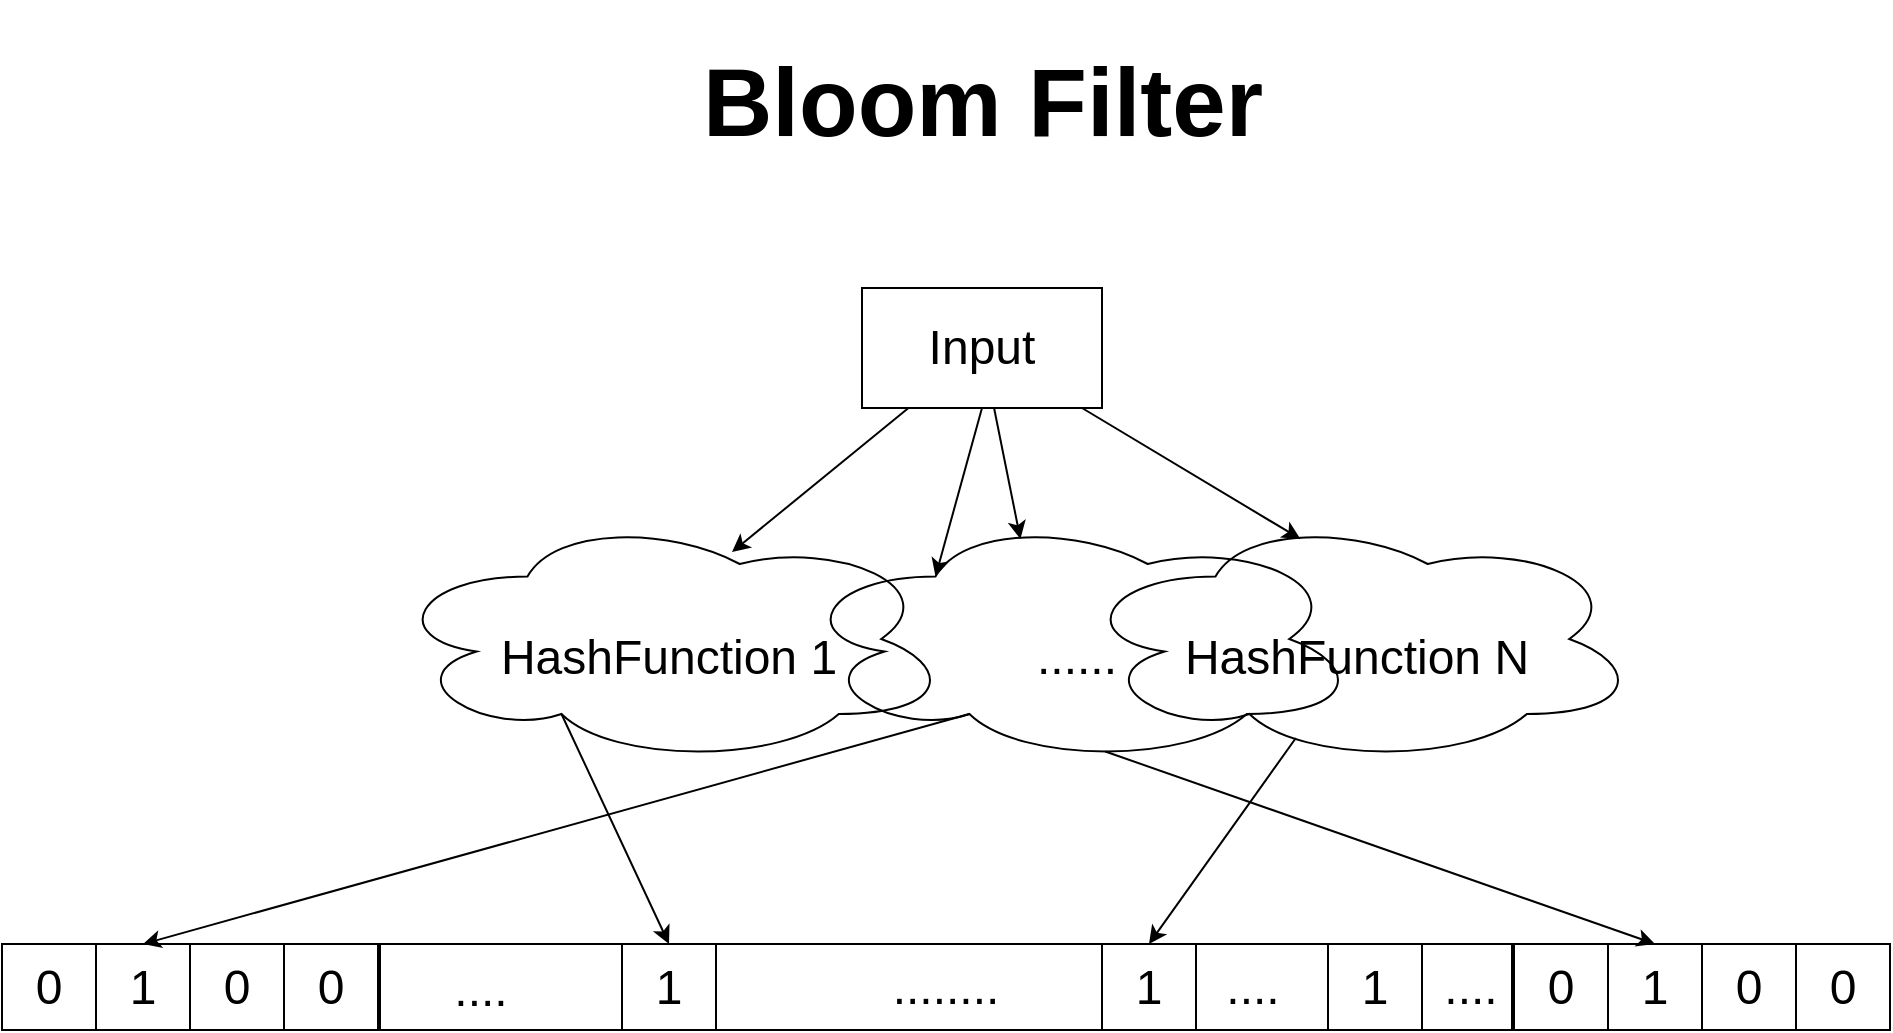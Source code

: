 <mxfile>
    <diagram id="5YO7ihRoi8k78nAKadNr" name="Page-1">
        <mxGraphModel dx="2639" dy="1162" grid="0" gridSize="10" guides="1" tooltips="1" connect="1" arrows="1" fold="1" page="1" pageScale="1" pageWidth="1600" pageHeight="1200" background="#ffffff" math="0" shadow="0">
            <root>
                <mxCell id="0"/>
                <mxCell id="1" parent="0"/>
                <mxCell id="2" value="&lt;h1&gt;&lt;font style=&quot;font-size: 48px;&quot; color=&quot;#000000&quot;&gt;Bloom Filter&lt;/font&gt;&lt;/h1&gt;" style="text;html=1;align=center;verticalAlign=middle;resizable=0;points=[];autosize=1;strokeColor=none;fillColor=none;" vertex="1" parent="1">
                    <mxGeometry x="651" y="265" width="298" height="102" as="geometry"/>
                </mxCell>
                <mxCell id="35" style="edgeStyle=none;html=1;exitX=0.31;exitY=0.8;exitDx=0;exitDy=0;exitPerimeter=0;entryX=0.5;entryY=0;entryDx=0;entryDy=0;fontSize=24;fontColor=#000000;strokeColor=#000000;" edge="1" parent="1" source="3" target="26">
                    <mxGeometry relative="1" as="geometry"/>
                </mxCell>
                <mxCell id="3" value="&lt;font style=&quot;font-size: 24px;&quot;&gt;HashFunction 1&lt;/font&gt;" style="ellipse;shape=cloud;whiteSpace=wrap;html=1;fontSize=48;fontColor=#000000;fillColor=none;strokeColor=#000000;" vertex="1" parent="1">
                    <mxGeometry x="502" y="522" width="283" height="125" as="geometry"/>
                </mxCell>
                <mxCell id="37" style="edgeStyle=none;html=1;entryX=0.5;entryY=0;entryDx=0;entryDy=0;strokeColor=#000000;fontSize=24;fontColor=#000000;exitX=0.55;exitY=0.95;exitDx=0;exitDy=0;exitPerimeter=0;" edge="1" parent="1" source="4" target="18">
                    <mxGeometry relative="1" as="geometry"/>
                </mxCell>
                <mxCell id="40" style="edgeStyle=none;html=1;entryX=0.5;entryY=0;entryDx=0;entryDy=0;strokeColor=#000000;fontSize=24;fontColor=#000000;exitX=0.31;exitY=0.8;exitDx=0;exitDy=0;exitPerimeter=0;" edge="1" parent="1" source="4" target="12">
                    <mxGeometry relative="1" as="geometry"/>
                </mxCell>
                <mxCell id="4" value="&lt;font style=&quot;font-size: 24px;&quot;&gt;......&lt;/font&gt;" style="ellipse;shape=cloud;whiteSpace=wrap;html=1;fontSize=48;fontColor=#000000;fillColor=none;strokeColor=#000000;" vertex="1" parent="1">
                    <mxGeometry x="706" y="522" width="283" height="125" as="geometry"/>
                </mxCell>
                <mxCell id="39" style="edgeStyle=none;html=1;entryX=0.5;entryY=0;entryDx=0;entryDy=0;strokeColor=#000000;fontSize=24;fontColor=#000000;exitX=0.392;exitY=0.896;exitDx=0;exitDy=0;exitPerimeter=0;" edge="1" parent="1" source="6" target="28">
                    <mxGeometry relative="1" as="geometry"/>
                </mxCell>
                <mxCell id="6" value="&lt;font style=&quot;font-size: 24px;&quot;&gt;HashFunction N&lt;/font&gt;" style="ellipse;shape=cloud;whiteSpace=wrap;html=1;fontSize=48;fontColor=#000000;fillColor=none;strokeColor=#000000;" vertex="1" parent="1">
                    <mxGeometry x="846" y="522" width="283" height="125" as="geometry"/>
                </mxCell>
                <mxCell id="7" value="0" style="rounded=0;whiteSpace=wrap;html=1;strokeColor=#000000;fontSize=24;fontColor=#000000;fillColor=none;" vertex="1" parent="1">
                    <mxGeometry x="310" y="737" width="47" height="43" as="geometry"/>
                </mxCell>
                <mxCell id="12" value="1" style="rounded=0;whiteSpace=wrap;html=1;strokeColor=#000000;fontSize=24;fontColor=#000000;fillColor=none;" vertex="1" parent="1">
                    <mxGeometry x="357" y="737" width="47" height="43" as="geometry"/>
                </mxCell>
                <mxCell id="15" value="0" style="rounded=0;whiteSpace=wrap;html=1;strokeColor=#000000;fontSize=24;fontColor=#000000;fillColor=none;" vertex="1" parent="1">
                    <mxGeometry x="404" y="737" width="47" height="43" as="geometry"/>
                </mxCell>
                <mxCell id="16" value="0" style="rounded=0;whiteSpace=wrap;html=1;strokeColor=#000000;fontSize=24;fontColor=#000000;fillColor=none;" vertex="1" parent="1">
                    <mxGeometry x="451" y="737" width="47" height="43" as="geometry"/>
                </mxCell>
                <mxCell id="17" value="0" style="rounded=0;whiteSpace=wrap;html=1;strokeColor=#000000;fontSize=24;fontColor=#000000;fillColor=none;" vertex="1" parent="1">
                    <mxGeometry x="1066" y="737" width="47" height="43" as="geometry"/>
                </mxCell>
                <mxCell id="18" value="1" style="rounded=0;whiteSpace=wrap;html=1;strokeColor=#000000;fontSize=24;fontColor=#000000;fillColor=none;" vertex="1" parent="1">
                    <mxGeometry x="1113" y="737" width="47" height="43" as="geometry"/>
                </mxCell>
                <mxCell id="19" value="0" style="rounded=0;whiteSpace=wrap;html=1;strokeColor=#000000;fontSize=24;fontColor=#000000;fillColor=none;" vertex="1" parent="1">
                    <mxGeometry x="1160" y="737" width="47" height="43" as="geometry"/>
                </mxCell>
                <mxCell id="20" value="0" style="rounded=0;whiteSpace=wrap;html=1;strokeColor=#000000;fontSize=24;fontColor=#000000;fillColor=none;" vertex="1" parent="1">
                    <mxGeometry x="1207" y="737" width="47" height="43" as="geometry"/>
                </mxCell>
                <mxCell id="25" value="........" style="rounded=0;whiteSpace=wrap;html=1;strokeColor=#000000;fontSize=24;fontColor=#000000;fillColor=none;" vertex="1" parent="1">
                    <mxGeometry x="499" y="737" width="566" height="43" as="geometry"/>
                </mxCell>
                <mxCell id="26" value="1" style="rounded=0;whiteSpace=wrap;html=1;strokeColor=#000000;fontSize=24;fontColor=#000000;fillColor=none;" vertex="1" parent="1">
                    <mxGeometry x="620" y="737" width="47" height="43" as="geometry"/>
                </mxCell>
                <mxCell id="27" value="...." style="text;html=1;align=center;verticalAlign=middle;resizable=0;points=[];autosize=1;strokeColor=none;fillColor=none;fontSize=24;fontColor=#000000;" vertex="1" parent="1">
                    <mxGeometry x="526" y="739" width="45" height="41" as="geometry"/>
                </mxCell>
                <mxCell id="28" value="1" style="rounded=0;whiteSpace=wrap;html=1;strokeColor=#000000;fontSize=24;fontColor=#000000;fillColor=none;" vertex="1" parent="1">
                    <mxGeometry x="860" y="737" width="47" height="43" as="geometry"/>
                </mxCell>
                <mxCell id="29" value="1" style="rounded=0;whiteSpace=wrap;html=1;strokeColor=#000000;fontSize=24;fontColor=#000000;fillColor=none;" vertex="1" parent="1">
                    <mxGeometry x="973" y="737" width="47" height="43" as="geometry"/>
                </mxCell>
                <mxCell id="30" value="...." style="text;html=1;align=center;verticalAlign=middle;resizable=0;points=[];autosize=1;strokeColor=none;fillColor=none;fontSize=24;fontColor=#000000;" vertex="1" parent="1">
                    <mxGeometry x="912" y="738" width="45" height="41" as="geometry"/>
                </mxCell>
                <mxCell id="31" value="...." style="text;html=1;align=center;verticalAlign=middle;resizable=0;points=[];autosize=1;strokeColor=none;fillColor=none;fontSize=24;fontColor=#000000;" vertex="1" parent="1">
                    <mxGeometry x="1021" y="738" width="45" height="41" as="geometry"/>
                </mxCell>
                <mxCell id="34" style="edgeStyle=none;html=1;fontSize=24;fontColor=#000000;strokeColor=#000000;" edge="1" parent="1" source="33">
                    <mxGeometry relative="1" as="geometry">
                        <mxPoint x="675" y="541" as="targetPoint"/>
                    </mxGeometry>
                </mxCell>
                <mxCell id="36" style="edgeStyle=none;html=1;entryX=0.4;entryY=0.1;entryDx=0;entryDy=0;entryPerimeter=0;strokeColor=#000000;fontSize=24;fontColor=#000000;" edge="1" parent="1" source="33" target="4">
                    <mxGeometry relative="1" as="geometry"/>
                </mxCell>
                <mxCell id="38" style="edgeStyle=none;html=1;entryX=0.4;entryY=0.1;entryDx=0;entryDy=0;entryPerimeter=0;strokeColor=#000000;fontSize=24;fontColor=#000000;" edge="1" parent="1" source="33" target="6">
                    <mxGeometry relative="1" as="geometry"/>
                </mxCell>
                <mxCell id="41" style="edgeStyle=none;html=1;exitX=0.5;exitY=1;exitDx=0;exitDy=0;entryX=0.25;entryY=0.25;entryDx=0;entryDy=0;entryPerimeter=0;strokeColor=#000000;fontSize=24;fontColor=#000000;" edge="1" parent="1" source="33" target="4">
                    <mxGeometry relative="1" as="geometry"/>
                </mxCell>
                <mxCell id="33" value="Input" style="rounded=0;whiteSpace=wrap;html=1;strokeColor=#000000;fontSize=24;fontColor=#000000;fillColor=none;" vertex="1" parent="1">
                    <mxGeometry x="740" y="409" width="120" height="60" as="geometry"/>
                </mxCell>
            </root>
        </mxGraphModel>
    </diagram>
</mxfile>